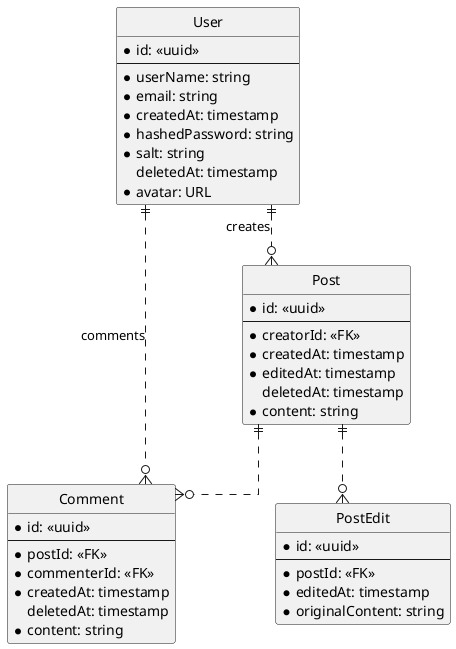 @startuml social_network

hide circle
skinparam Linetype ortho
skinparam Ranksep 60
skinparam Nodesep 100

entity User {
    * id: <<uuid>>
    ---
    * userName: string
    * email: string
    * createdAt: timestamp
    ' never store passwords as plaintext!
    * hashedPassword: string
    * salt: string
    deletedAt: timestamp
    * avatar: URL
}

entity Post {
    * id: <<uuid>>
    ---
    * creatorId: <<FK>>
    * createdAt: timestamp
    * editedAt: timestamp
    deletedAt: timestamp
    * content: string
}

entity Comment {
    * id: <<uuid>>
    ---
    * postId: <<FK>>
    * commenterId: <<FK>>
    * createdAt: timestamp
    deletedAt: timestamp
    * content: string
}

entity PostEdit {
    * id: <<uuid>>
    ---
    * postId: <<FK>>
    * editedAt: timestamp
    * originalContent: string
}

User ||..o{ Post: creates
User ||..o{ Comment: comments
Post ||..o{ Comment
Post ||..o{ PostEdit

@enduml